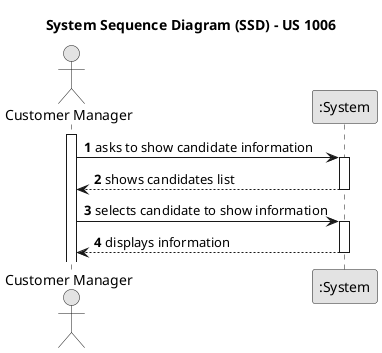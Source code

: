@startuml
skinparam monochrome true
skinparam packageStyle rectangle
skinparam shadowing false

title System Sequence Diagram (SSD) - US 1006

autonumber

actor "Customer Manager" as User
participant ":System" as System

activate User

    User -> System: asks to show candidate information
        activate System

    System--> User : shows candidates list
        deactivate System

    User -> System: selects candidate to show information
        activate System


    System--> User : displays information
        deactivate System

@enduml
